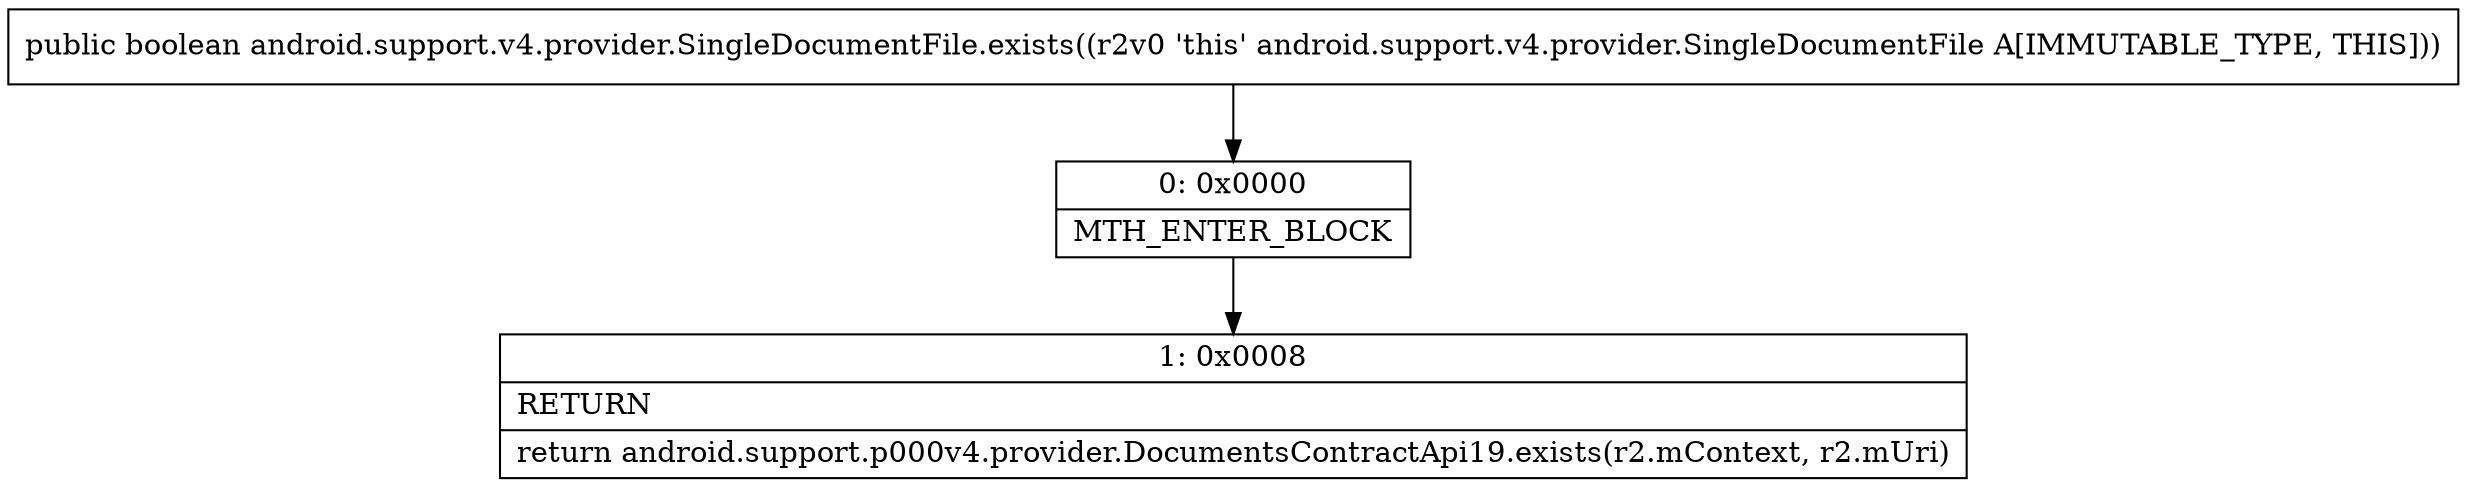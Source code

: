 digraph "CFG forandroid.support.v4.provider.SingleDocumentFile.exists()Z" {
Node_0 [shape=record,label="{0\:\ 0x0000|MTH_ENTER_BLOCK\l}"];
Node_1 [shape=record,label="{1\:\ 0x0008|RETURN\l|return android.support.p000v4.provider.DocumentsContractApi19.exists(r2.mContext, r2.mUri)\l}"];
MethodNode[shape=record,label="{public boolean android.support.v4.provider.SingleDocumentFile.exists((r2v0 'this' android.support.v4.provider.SingleDocumentFile A[IMMUTABLE_TYPE, THIS])) }"];
MethodNode -> Node_0;
Node_0 -> Node_1;
}

